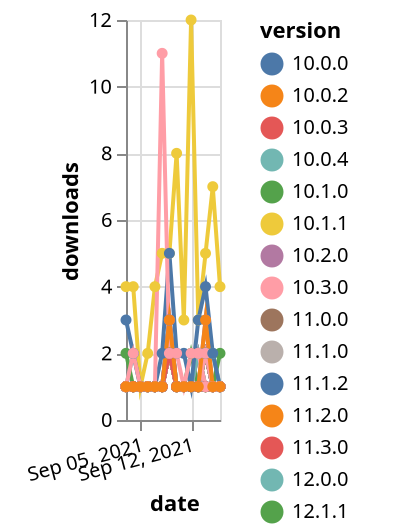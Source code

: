 {"$schema": "https://vega.github.io/schema/vega-lite/v5.json", "description": "A simple bar chart with embedded data.", "data": {"values": [{"date": "2021-09-03", "total": 175, "delta": 1, "version": "7.0.2"}, {"date": "2021-09-04", "total": 176, "delta": 1, "version": "7.0.2"}, {"date": "2021-09-05", "total": 177, "delta": 1, "version": "7.0.2"}, {"date": "2021-09-06", "total": 178, "delta": 1, "version": "7.0.2"}, {"date": "2021-09-07", "total": 179, "delta": 1, "version": "7.0.2"}, {"date": "2021-09-08", "total": 180, "delta": 1, "version": "7.0.2"}, {"date": "2021-09-09", "total": 182, "delta": 2, "version": "7.0.2"}, {"date": "2021-09-10", "total": 183, "delta": 1, "version": "7.0.2"}, {"date": "2021-09-11", "total": 184, "delta": 1, "version": "7.0.2"}, {"date": "2021-09-12", "total": 186, "delta": 2, "version": "7.0.2"}, {"date": "2021-09-13", "total": 187, "delta": 1, "version": "7.0.2"}, {"date": "2021-09-14", "total": 188, "delta": 1, "version": "7.0.2"}, {"date": "2021-09-15", "total": 189, "delta": 1, "version": "7.0.2"}, {"date": "2021-09-16", "total": 190, "delta": 1, "version": "7.0.2"}, {"date": "2021-09-03", "total": 174, "delta": 1, "version": "10.1.1"}, {"date": "2021-09-04", "total": 175, "delta": 1, "version": "10.1.1"}, {"date": "2021-09-05", "total": 176, "delta": 1, "version": "10.1.1"}, {"date": "2021-09-06", "total": 177, "delta": 1, "version": "10.1.1"}, {"date": "2021-09-07", "total": 178, "delta": 1, "version": "10.1.1"}, {"date": "2021-09-08", "total": 179, "delta": 1, "version": "10.1.1"}, {"date": "2021-09-09", "total": 181, "delta": 2, "version": "10.1.1"}, {"date": "2021-09-10", "total": 182, "delta": 1, "version": "10.1.1"}, {"date": "2021-09-11", "total": 183, "delta": 1, "version": "10.1.1"}, {"date": "2021-09-12", "total": 184, "delta": 1, "version": "10.1.1"}, {"date": "2021-09-13", "total": 185, "delta": 1, "version": "10.1.1"}, {"date": "2021-09-14", "total": 186, "delta": 1, "version": "10.1.1"}, {"date": "2021-09-15", "total": 187, "delta": 1, "version": "10.1.1"}, {"date": "2021-09-16", "total": 188, "delta": 1, "version": "10.1.1"}, {"date": "2021-09-03", "total": 464, "delta": 1, "version": "12.0.0"}, {"date": "2021-09-04", "total": 466, "delta": 2, "version": "12.0.0"}, {"date": "2021-09-05", "total": 467, "delta": 1, "version": "12.0.0"}, {"date": "2021-09-06", "total": 468, "delta": 1, "version": "12.0.0"}, {"date": "2021-09-07", "total": 469, "delta": 1, "version": "12.0.0"}, {"date": "2021-09-08", "total": 470, "delta": 1, "version": "12.0.0"}, {"date": "2021-09-09", "total": 473, "delta": 3, "version": "12.0.0"}, {"date": "2021-09-10", "total": 474, "delta": 1, "version": "12.0.0"}, {"date": "2021-09-11", "total": 475, "delta": 1, "version": "12.0.0"}, {"date": "2021-09-12", "total": 476, "delta": 1, "version": "12.0.0"}, {"date": "2021-09-13", "total": 477, "delta": 1, "version": "12.0.0"}, {"date": "2021-09-14", "total": 479, "delta": 2, "version": "12.0.0"}, {"date": "2021-09-15", "total": 481, "delta": 2, "version": "12.0.0"}, {"date": "2021-09-16", "total": 482, "delta": 1, "version": "12.0.0"}, {"date": "2021-09-03", "total": 175, "delta": 1, "version": "6.1.1"}, {"date": "2021-09-04", "total": 176, "delta": 1, "version": "6.1.1"}, {"date": "2021-09-05", "total": 177, "delta": 1, "version": "6.1.1"}, {"date": "2021-09-06", "total": 178, "delta": 1, "version": "6.1.1"}, {"date": "2021-09-07", "total": 179, "delta": 1, "version": "6.1.1"}, {"date": "2021-09-08", "total": 180, "delta": 1, "version": "6.1.1"}, {"date": "2021-09-09", "total": 182, "delta": 2, "version": "6.1.1"}, {"date": "2021-09-10", "total": 183, "delta": 1, "version": "6.1.1"}, {"date": "2021-09-11", "total": 184, "delta": 1, "version": "6.1.1"}, {"date": "2021-09-12", "total": 185, "delta": 1, "version": "6.1.1"}, {"date": "2021-09-13", "total": 186, "delta": 1, "version": "6.1.1"}, {"date": "2021-09-14", "total": 188, "delta": 2, "version": "6.1.1"}, {"date": "2021-09-15", "total": 189, "delta": 1, "version": "6.1.1"}, {"date": "2021-09-16", "total": 190, "delta": 1, "version": "6.1.1"}, {"date": "2021-09-03", "total": 187, "delta": 1, "version": "10.0.2"}, {"date": "2021-09-04", "total": 188, "delta": 1, "version": "10.0.2"}, {"date": "2021-09-05", "total": 189, "delta": 1, "version": "10.0.2"}, {"date": "2021-09-06", "total": 190, "delta": 1, "version": "10.0.2"}, {"date": "2021-09-07", "total": 191, "delta": 1, "version": "10.0.2"}, {"date": "2021-09-08", "total": 192, "delta": 1, "version": "10.0.2"}, {"date": "2021-09-09", "total": 194, "delta": 2, "version": "10.0.2"}, {"date": "2021-09-10", "total": 195, "delta": 1, "version": "10.0.2"}, {"date": "2021-09-11", "total": 196, "delta": 1, "version": "10.0.2"}, {"date": "2021-09-12", "total": 197, "delta": 1, "version": "10.0.2"}, {"date": "2021-09-13", "total": 198, "delta": 1, "version": "10.0.2"}, {"date": "2021-09-14", "total": 199, "delta": 1, "version": "10.0.2"}, {"date": "2021-09-15", "total": 200, "delta": 1, "version": "10.0.2"}, {"date": "2021-09-16", "total": 201, "delta": 1, "version": "10.0.2"}, {"date": "2021-09-03", "total": 165, "delta": 1, "version": "6.4.1"}, {"date": "2021-09-04", "total": 166, "delta": 1, "version": "6.4.1"}, {"date": "2021-09-05", "total": 167, "delta": 1, "version": "6.4.1"}, {"date": "2021-09-06", "total": 168, "delta": 1, "version": "6.4.1"}, {"date": "2021-09-07", "total": 169, "delta": 1, "version": "6.4.1"}, {"date": "2021-09-08", "total": 170, "delta": 1, "version": "6.4.1"}, {"date": "2021-09-09", "total": 172, "delta": 2, "version": "6.4.1"}, {"date": "2021-09-10", "total": 173, "delta": 1, "version": "6.4.1"}, {"date": "2021-09-11", "total": 174, "delta": 1, "version": "6.4.1"}, {"date": "2021-09-12", "total": 175, "delta": 1, "version": "6.4.1"}, {"date": "2021-09-13", "total": 176, "delta": 1, "version": "6.4.1"}, {"date": "2021-09-14", "total": 178, "delta": 2, "version": "6.4.1"}, {"date": "2021-09-15", "total": 179, "delta": 1, "version": "6.4.1"}, {"date": "2021-09-16", "total": 180, "delta": 1, "version": "6.4.1"}, {"date": "2021-09-03", "total": 150, "delta": 1, "version": "10.0.4"}, {"date": "2021-09-04", "total": 151, "delta": 1, "version": "10.0.4"}, {"date": "2021-09-05", "total": 152, "delta": 1, "version": "10.0.4"}, {"date": "2021-09-06", "total": 153, "delta": 1, "version": "10.0.4"}, {"date": "2021-09-07", "total": 154, "delta": 1, "version": "10.0.4"}, {"date": "2021-09-08", "total": 155, "delta": 1, "version": "10.0.4"}, {"date": "2021-09-09", "total": 157, "delta": 2, "version": "10.0.4"}, {"date": "2021-09-10", "total": 158, "delta": 1, "version": "10.0.4"}, {"date": "2021-09-11", "total": 159, "delta": 1, "version": "10.0.4"}, {"date": "2021-09-12", "total": 160, "delta": 1, "version": "10.0.4"}, {"date": "2021-09-13", "total": 161, "delta": 1, "version": "10.0.4"}, {"date": "2021-09-14", "total": 162, "delta": 1, "version": "10.0.4"}, {"date": "2021-09-15", "total": 163, "delta": 1, "version": "10.0.4"}, {"date": "2021-09-16", "total": 164, "delta": 1, "version": "10.0.4"}, {"date": "2021-09-03", "total": 159, "delta": 1, "version": "11.3.0"}, {"date": "2021-09-04", "total": 160, "delta": 1, "version": "11.3.0"}, {"date": "2021-09-05", "total": 161, "delta": 1, "version": "11.3.0"}, {"date": "2021-09-06", "total": 162, "delta": 1, "version": "11.3.0"}, {"date": "2021-09-07", "total": 163, "delta": 1, "version": "11.3.0"}, {"date": "2021-09-08", "total": 164, "delta": 1, "version": "11.3.0"}, {"date": "2021-09-09", "total": 166, "delta": 2, "version": "11.3.0"}, {"date": "2021-09-10", "total": 167, "delta": 1, "version": "11.3.0"}, {"date": "2021-09-11", "total": 168, "delta": 1, "version": "11.3.0"}, {"date": "2021-09-12", "total": 169, "delta": 1, "version": "11.3.0"}, {"date": "2021-09-13", "total": 170, "delta": 1, "version": "11.3.0"}, {"date": "2021-09-14", "total": 172, "delta": 2, "version": "11.3.0"}, {"date": "2021-09-15", "total": 173, "delta": 1, "version": "11.3.0"}, {"date": "2021-09-16", "total": 174, "delta": 1, "version": "11.3.0"}, {"date": "2021-09-03", "total": 202, "delta": 1, "version": "10.0.0"}, {"date": "2021-09-04", "total": 203, "delta": 1, "version": "10.0.0"}, {"date": "2021-09-05", "total": 204, "delta": 1, "version": "10.0.0"}, {"date": "2021-09-06", "total": 205, "delta": 1, "version": "10.0.0"}, {"date": "2021-09-07", "total": 206, "delta": 1, "version": "10.0.0"}, {"date": "2021-09-08", "total": 207, "delta": 1, "version": "10.0.0"}, {"date": "2021-09-09", "total": 210, "delta": 3, "version": "10.0.0"}, {"date": "2021-09-10", "total": 211, "delta": 1, "version": "10.0.0"}, {"date": "2021-09-11", "total": 212, "delta": 1, "version": "10.0.0"}, {"date": "2021-09-12", "total": 213, "delta": 1, "version": "10.0.0"}, {"date": "2021-09-13", "total": 214, "delta": 1, "version": "10.0.0"}, {"date": "2021-09-14", "total": 215, "delta": 1, "version": "10.0.0"}, {"date": "2021-09-15", "total": 216, "delta": 1, "version": "10.0.0"}, {"date": "2021-09-16", "total": 217, "delta": 1, "version": "10.0.0"}, {"date": "2021-09-03", "total": 161, "delta": 1, "version": "6.3.0"}, {"date": "2021-09-04", "total": 162, "delta": 1, "version": "6.3.0"}, {"date": "2021-09-05", "total": 163, "delta": 1, "version": "6.3.0"}, {"date": "2021-09-06", "total": 164, "delta": 1, "version": "6.3.0"}, {"date": "2021-09-07", "total": 165, "delta": 1, "version": "6.3.0"}, {"date": "2021-09-08", "total": 166, "delta": 1, "version": "6.3.0"}, {"date": "2021-09-09", "total": 168, "delta": 2, "version": "6.3.0"}, {"date": "2021-09-10", "total": 169, "delta": 1, "version": "6.3.0"}, {"date": "2021-09-11", "total": 170, "delta": 1, "version": "6.3.0"}, {"date": "2021-09-12", "total": 171, "delta": 1, "version": "6.3.0"}, {"date": "2021-09-13", "total": 172, "delta": 1, "version": "6.3.0"}, {"date": "2021-09-14", "total": 174, "delta": 2, "version": "6.3.0"}, {"date": "2021-09-15", "total": 175, "delta": 1, "version": "6.3.0"}, {"date": "2021-09-16", "total": 176, "delta": 1, "version": "6.3.0"}, {"date": "2021-09-03", "total": 146, "delta": 1, "version": "10.1.0"}, {"date": "2021-09-04", "total": 147, "delta": 1, "version": "10.1.0"}, {"date": "2021-09-05", "total": 148, "delta": 1, "version": "10.1.0"}, {"date": "2021-09-06", "total": 149, "delta": 1, "version": "10.1.0"}, {"date": "2021-09-07", "total": 150, "delta": 1, "version": "10.1.0"}, {"date": "2021-09-08", "total": 151, "delta": 1, "version": "10.1.0"}, {"date": "2021-09-09", "total": 153, "delta": 2, "version": "10.1.0"}, {"date": "2021-09-10", "total": 154, "delta": 1, "version": "10.1.0"}, {"date": "2021-09-11", "total": 155, "delta": 1, "version": "10.1.0"}, {"date": "2021-09-12", "total": 156, "delta": 1, "version": "10.1.0"}, {"date": "2021-09-13", "total": 157, "delta": 1, "version": "10.1.0"}, {"date": "2021-09-14", "total": 158, "delta": 1, "version": "10.1.0"}, {"date": "2021-09-15", "total": 159, "delta": 1, "version": "10.1.0"}, {"date": "2021-09-16", "total": 160, "delta": 1, "version": "10.1.0"}, {"date": "2021-09-03", "total": 219, "delta": 1, "version": "5.1.0"}, {"date": "2021-09-04", "total": 220, "delta": 1, "version": "5.1.0"}, {"date": "2021-09-05", "total": 221, "delta": 1, "version": "5.1.0"}, {"date": "2021-09-06", "total": 222, "delta": 1, "version": "5.1.0"}, {"date": "2021-09-07", "total": 223, "delta": 1, "version": "5.1.0"}, {"date": "2021-09-08", "total": 224, "delta": 1, "version": "5.1.0"}, {"date": "2021-09-09", "total": 226, "delta": 2, "version": "5.1.0"}, {"date": "2021-09-10", "total": 227, "delta": 1, "version": "5.1.0"}, {"date": "2021-09-11", "total": 228, "delta": 1, "version": "5.1.0"}, {"date": "2021-09-12", "total": 229, "delta": 1, "version": "5.1.0"}, {"date": "2021-09-13", "total": 230, "delta": 1, "version": "5.1.0"}, {"date": "2021-09-14", "total": 232, "delta": 2, "version": "5.1.0"}, {"date": "2021-09-15", "total": 233, "delta": 1, "version": "5.1.0"}, {"date": "2021-09-16", "total": 234, "delta": 1, "version": "5.1.0"}, {"date": "2021-09-03", "total": 173, "delta": 1, "version": "6.1.0"}, {"date": "2021-09-04", "total": 174, "delta": 1, "version": "6.1.0"}, {"date": "2021-09-05", "total": 175, "delta": 1, "version": "6.1.0"}, {"date": "2021-09-06", "total": 176, "delta": 1, "version": "6.1.0"}, {"date": "2021-09-07", "total": 177, "delta": 1, "version": "6.1.0"}, {"date": "2021-09-08", "total": 178, "delta": 1, "version": "6.1.0"}, {"date": "2021-09-09", "total": 180, "delta": 2, "version": "6.1.0"}, {"date": "2021-09-10", "total": 181, "delta": 1, "version": "6.1.0"}, {"date": "2021-09-11", "total": 182, "delta": 1, "version": "6.1.0"}, {"date": "2021-09-12", "total": 183, "delta": 1, "version": "6.1.0"}, {"date": "2021-09-13", "total": 184, "delta": 1, "version": "6.1.0"}, {"date": "2021-09-14", "total": 186, "delta": 2, "version": "6.1.0"}, {"date": "2021-09-15", "total": 187, "delta": 1, "version": "6.1.0"}, {"date": "2021-09-16", "total": 188, "delta": 1, "version": "6.1.0"}, {"date": "2021-09-03", "total": 132, "delta": 1, "version": "11.1.0"}, {"date": "2021-09-04", "total": 133, "delta": 1, "version": "11.1.0"}, {"date": "2021-09-05", "total": 134, "delta": 1, "version": "11.1.0"}, {"date": "2021-09-06", "total": 135, "delta": 1, "version": "11.1.0"}, {"date": "2021-09-07", "total": 136, "delta": 1, "version": "11.1.0"}, {"date": "2021-09-08", "total": 137, "delta": 1, "version": "11.1.0"}, {"date": "2021-09-09", "total": 139, "delta": 2, "version": "11.1.0"}, {"date": "2021-09-10", "total": 140, "delta": 1, "version": "11.1.0"}, {"date": "2021-09-11", "total": 141, "delta": 1, "version": "11.1.0"}, {"date": "2021-09-12", "total": 142, "delta": 1, "version": "11.1.0"}, {"date": "2021-09-13", "total": 143, "delta": 1, "version": "11.1.0"}, {"date": "2021-09-14", "total": 145, "delta": 2, "version": "11.1.0"}, {"date": "2021-09-15", "total": 146, "delta": 1, "version": "11.1.0"}, {"date": "2021-09-16", "total": 147, "delta": 1, "version": "11.1.0"}, {"date": "2021-09-03", "total": 177, "delta": 1, "version": "5.4.0"}, {"date": "2021-09-04", "total": 178, "delta": 1, "version": "5.4.0"}, {"date": "2021-09-05", "total": 179, "delta": 1, "version": "5.4.0"}, {"date": "2021-09-06", "total": 180, "delta": 1, "version": "5.4.0"}, {"date": "2021-09-07", "total": 181, "delta": 1, "version": "5.4.0"}, {"date": "2021-09-08", "total": 182, "delta": 1, "version": "5.4.0"}, {"date": "2021-09-09", "total": 184, "delta": 2, "version": "5.4.0"}, {"date": "2021-09-10", "total": 185, "delta": 1, "version": "5.4.0"}, {"date": "2021-09-11", "total": 186, "delta": 1, "version": "5.4.0"}, {"date": "2021-09-12", "total": 187, "delta": 1, "version": "5.4.0"}, {"date": "2021-09-13", "total": 188, "delta": 1, "version": "5.4.0"}, {"date": "2021-09-14", "total": 190, "delta": 2, "version": "5.4.0"}, {"date": "2021-09-15", "total": 191, "delta": 1, "version": "5.4.0"}, {"date": "2021-09-16", "total": 192, "delta": 1, "version": "5.4.0"}, {"date": "2021-09-03", "total": 383, "delta": 1, "version": "3.1.5"}, {"date": "2021-09-04", "total": 384, "delta": 1, "version": "3.1.5"}, {"date": "2021-09-05", "total": 385, "delta": 1, "version": "3.1.5"}, {"date": "2021-09-06", "total": 386, "delta": 1, "version": "3.1.5"}, {"date": "2021-09-07", "total": 387, "delta": 1, "version": "3.1.5"}, {"date": "2021-09-08", "total": 388, "delta": 1, "version": "3.1.5"}, {"date": "2021-09-09", "total": 391, "delta": 3, "version": "3.1.5"}, {"date": "2021-09-10", "total": 392, "delta": 1, "version": "3.1.5"}, {"date": "2021-09-11", "total": 393, "delta": 1, "version": "3.1.5"}, {"date": "2021-09-12", "total": 394, "delta": 1, "version": "3.1.5"}, {"date": "2021-09-13", "total": 395, "delta": 1, "version": "3.1.5"}, {"date": "2021-09-14", "total": 398, "delta": 3, "version": "3.1.5"}, {"date": "2021-09-15", "total": 399, "delta": 1, "version": "3.1.5"}, {"date": "2021-09-16", "total": 400, "delta": 1, "version": "3.1.5"}, {"date": "2021-09-03", "total": 183, "delta": 1, "version": "5.4.1"}, {"date": "2021-09-04", "total": 184, "delta": 1, "version": "5.4.1"}, {"date": "2021-09-05", "total": 185, "delta": 1, "version": "5.4.1"}, {"date": "2021-09-06", "total": 186, "delta": 1, "version": "5.4.1"}, {"date": "2021-09-07", "total": 187, "delta": 1, "version": "5.4.1"}, {"date": "2021-09-08", "total": 188, "delta": 1, "version": "5.4.1"}, {"date": "2021-09-09", "total": 190, "delta": 2, "version": "5.4.1"}, {"date": "2021-09-10", "total": 191, "delta": 1, "version": "5.4.1"}, {"date": "2021-09-11", "total": 192, "delta": 1, "version": "5.4.1"}, {"date": "2021-09-12", "total": 193, "delta": 1, "version": "5.4.1"}, {"date": "2021-09-13", "total": 194, "delta": 1, "version": "5.4.1"}, {"date": "2021-09-14", "total": 196, "delta": 2, "version": "5.4.1"}, {"date": "2021-09-15", "total": 197, "delta": 1, "version": "5.4.1"}, {"date": "2021-09-16", "total": 198, "delta": 1, "version": "5.4.1"}, {"date": "2021-09-03", "total": 75, "delta": 4, "version": "13.0.0"}, {"date": "2021-09-04", "total": 79, "delta": 4, "version": "13.0.0"}, {"date": "2021-09-05", "total": 80, "delta": 1, "version": "13.0.0"}, {"date": "2021-09-06", "total": 82, "delta": 2, "version": "13.0.0"}, {"date": "2021-09-07", "total": 86, "delta": 4, "version": "13.0.0"}, {"date": "2021-09-08", "total": 91, "delta": 5, "version": "13.0.0"}, {"date": "2021-09-09", "total": 96, "delta": 5, "version": "13.0.0"}, {"date": "2021-09-10", "total": 104, "delta": 8, "version": "13.0.0"}, {"date": "2021-09-11", "total": 107, "delta": 3, "version": "13.0.0"}, {"date": "2021-09-12", "total": 119, "delta": 12, "version": "13.0.0"}, {"date": "2021-09-13", "total": 122, "delta": 3, "version": "13.0.0"}, {"date": "2021-09-14", "total": 127, "delta": 5, "version": "13.0.0"}, {"date": "2021-09-15", "total": 134, "delta": 7, "version": "13.0.0"}, {"date": "2021-09-16", "total": 138, "delta": 4, "version": "13.0.0"}, {"date": "2021-09-03", "total": 166, "delta": 1, "version": "6.2.0"}, {"date": "2021-09-04", "total": 167, "delta": 1, "version": "6.2.0"}, {"date": "2021-09-05", "total": 168, "delta": 1, "version": "6.2.0"}, {"date": "2021-09-06", "total": 169, "delta": 1, "version": "6.2.0"}, {"date": "2021-09-07", "total": 170, "delta": 1, "version": "6.2.0"}, {"date": "2021-09-08", "total": 171, "delta": 1, "version": "6.2.0"}, {"date": "2021-09-09", "total": 173, "delta": 2, "version": "6.2.0"}, {"date": "2021-09-10", "total": 174, "delta": 1, "version": "6.2.0"}, {"date": "2021-09-11", "total": 175, "delta": 1, "version": "6.2.0"}, {"date": "2021-09-12", "total": 176, "delta": 1, "version": "6.2.0"}, {"date": "2021-09-13", "total": 177, "delta": 1, "version": "6.2.0"}, {"date": "2021-09-14", "total": 179, "delta": 2, "version": "6.2.0"}, {"date": "2021-09-15", "total": 180, "delta": 1, "version": "6.2.0"}, {"date": "2021-09-16", "total": 181, "delta": 1, "version": "6.2.0"}, {"date": "2021-09-03", "total": 167, "delta": 1, "version": "6.4.2"}, {"date": "2021-09-04", "total": 168, "delta": 1, "version": "6.4.2"}, {"date": "2021-09-05", "total": 169, "delta": 1, "version": "6.4.2"}, {"date": "2021-09-06", "total": 170, "delta": 1, "version": "6.4.2"}, {"date": "2021-09-07", "total": 171, "delta": 1, "version": "6.4.2"}, {"date": "2021-09-08", "total": 172, "delta": 1, "version": "6.4.2"}, {"date": "2021-09-09", "total": 174, "delta": 2, "version": "6.4.2"}, {"date": "2021-09-10", "total": 175, "delta": 1, "version": "6.4.2"}, {"date": "2021-09-11", "total": 176, "delta": 1, "version": "6.4.2"}, {"date": "2021-09-12", "total": 177, "delta": 1, "version": "6.4.2"}, {"date": "2021-09-13", "total": 179, "delta": 2, "version": "6.4.2"}, {"date": "2021-09-14", "total": 180, "delta": 1, "version": "6.4.2"}, {"date": "2021-09-15", "total": 181, "delta": 1, "version": "6.4.2"}, {"date": "2021-09-16", "total": 182, "delta": 1, "version": "6.4.2"}, {"date": "2021-09-03", "total": 190, "delta": 1, "version": "5.3.0"}, {"date": "2021-09-04", "total": 191, "delta": 1, "version": "5.3.0"}, {"date": "2021-09-05", "total": 192, "delta": 1, "version": "5.3.0"}, {"date": "2021-09-06", "total": 193, "delta": 1, "version": "5.3.0"}, {"date": "2021-09-07", "total": 194, "delta": 1, "version": "5.3.0"}, {"date": "2021-09-08", "total": 195, "delta": 1, "version": "5.3.0"}, {"date": "2021-09-09", "total": 197, "delta": 2, "version": "5.3.0"}, {"date": "2021-09-10", "total": 198, "delta": 1, "version": "5.3.0"}, {"date": "2021-09-11", "total": 199, "delta": 1, "version": "5.3.0"}, {"date": "2021-09-12", "total": 200, "delta": 1, "version": "5.3.0"}, {"date": "2021-09-13", "total": 201, "delta": 1, "version": "5.3.0"}, {"date": "2021-09-14", "total": 203, "delta": 2, "version": "5.3.0"}, {"date": "2021-09-15", "total": 204, "delta": 1, "version": "5.3.0"}, {"date": "2021-09-16", "total": 205, "delta": 1, "version": "5.3.0"}, {"date": "2021-09-03", "total": 185, "delta": 1, "version": "11.0.0"}, {"date": "2021-09-04", "total": 186, "delta": 1, "version": "11.0.0"}, {"date": "2021-09-05", "total": 187, "delta": 1, "version": "11.0.0"}, {"date": "2021-09-06", "total": 188, "delta": 1, "version": "11.0.0"}, {"date": "2021-09-07", "total": 189, "delta": 1, "version": "11.0.0"}, {"date": "2021-09-08", "total": 190, "delta": 1, "version": "11.0.0"}, {"date": "2021-09-09", "total": 192, "delta": 2, "version": "11.0.0"}, {"date": "2021-09-10", "total": 193, "delta": 1, "version": "11.0.0"}, {"date": "2021-09-11", "total": 194, "delta": 1, "version": "11.0.0"}, {"date": "2021-09-12", "total": 195, "delta": 1, "version": "11.0.0"}, {"date": "2021-09-13", "total": 196, "delta": 1, "version": "11.0.0"}, {"date": "2021-09-14", "total": 197, "delta": 1, "version": "11.0.0"}, {"date": "2021-09-15", "total": 198, "delta": 1, "version": "11.0.0"}, {"date": "2021-09-16", "total": 199, "delta": 1, "version": "11.0.0"}, {"date": "2021-09-03", "total": 154, "delta": 1, "version": "8.0.0"}, {"date": "2021-09-04", "total": 155, "delta": 1, "version": "8.0.0"}, {"date": "2021-09-05", "total": 156, "delta": 1, "version": "8.0.0"}, {"date": "2021-09-06", "total": 157, "delta": 1, "version": "8.0.0"}, {"date": "2021-09-07", "total": 158, "delta": 1, "version": "8.0.0"}, {"date": "2021-09-08", "total": 159, "delta": 1, "version": "8.0.0"}, {"date": "2021-09-09", "total": 161, "delta": 2, "version": "8.0.0"}, {"date": "2021-09-10", "total": 162, "delta": 1, "version": "8.0.0"}, {"date": "2021-09-11", "total": 163, "delta": 1, "version": "8.0.0"}, {"date": "2021-09-12", "total": 164, "delta": 1, "version": "8.0.0"}, {"date": "2021-09-13", "total": 165, "delta": 1, "version": "8.0.0"}, {"date": "2021-09-14", "total": 166, "delta": 1, "version": "8.0.0"}, {"date": "2021-09-15", "total": 167, "delta": 1, "version": "8.0.0"}, {"date": "2021-09-16", "total": 168, "delta": 1, "version": "8.0.0"}, {"date": "2021-09-03", "total": 191, "delta": 1, "version": "5.1.1"}, {"date": "2021-09-04", "total": 192, "delta": 1, "version": "5.1.1"}, {"date": "2021-09-05", "total": 193, "delta": 1, "version": "5.1.1"}, {"date": "2021-09-06", "total": 194, "delta": 1, "version": "5.1.1"}, {"date": "2021-09-07", "total": 195, "delta": 1, "version": "5.1.1"}, {"date": "2021-09-08", "total": 196, "delta": 1, "version": "5.1.1"}, {"date": "2021-09-09", "total": 198, "delta": 2, "version": "5.1.1"}, {"date": "2021-09-10", "total": 199, "delta": 1, "version": "5.1.1"}, {"date": "2021-09-11", "total": 200, "delta": 1, "version": "5.1.1"}, {"date": "2021-09-12", "total": 201, "delta": 1, "version": "5.1.1"}, {"date": "2021-09-13", "total": 202, "delta": 1, "version": "5.1.1"}, {"date": "2021-09-14", "total": 204, "delta": 2, "version": "5.1.1"}, {"date": "2021-09-15", "total": 205, "delta": 1, "version": "5.1.1"}, {"date": "2021-09-16", "total": 206, "delta": 1, "version": "5.1.1"}, {"date": "2021-09-03", "total": 37, "delta": 2, "version": "12.1.1"}, {"date": "2021-09-04", "total": 38, "delta": 1, "version": "12.1.1"}, {"date": "2021-09-05", "total": 39, "delta": 1, "version": "12.1.1"}, {"date": "2021-09-06", "total": 40, "delta": 1, "version": "12.1.1"}, {"date": "2021-09-07", "total": 41, "delta": 1, "version": "12.1.1"}, {"date": "2021-09-08", "total": 42, "delta": 1, "version": "12.1.1"}, {"date": "2021-09-09", "total": 44, "delta": 2, "version": "12.1.1"}, {"date": "2021-09-10", "total": 45, "delta": 1, "version": "12.1.1"}, {"date": "2021-09-11", "total": 46, "delta": 1, "version": "12.1.1"}, {"date": "2021-09-12", "total": 47, "delta": 1, "version": "12.1.1"}, {"date": "2021-09-13", "total": 48, "delta": 1, "version": "12.1.1"}, {"date": "2021-09-14", "total": 49, "delta": 1, "version": "12.1.1"}, {"date": "2021-09-15", "total": 50, "delta": 1, "version": "12.1.1"}, {"date": "2021-09-16", "total": 52, "delta": 2, "version": "12.1.1"}, {"date": "2021-09-03", "total": 201, "delta": 1, "version": "5.2.1"}, {"date": "2021-09-04", "total": 202, "delta": 1, "version": "5.2.1"}, {"date": "2021-09-05", "total": 203, "delta": 1, "version": "5.2.1"}, {"date": "2021-09-06", "total": 204, "delta": 1, "version": "5.2.1"}, {"date": "2021-09-07", "total": 205, "delta": 1, "version": "5.2.1"}, {"date": "2021-09-08", "total": 206, "delta": 1, "version": "5.2.1"}, {"date": "2021-09-09", "total": 208, "delta": 2, "version": "5.2.1"}, {"date": "2021-09-10", "total": 209, "delta": 1, "version": "5.2.1"}, {"date": "2021-09-11", "total": 210, "delta": 1, "version": "5.2.1"}, {"date": "2021-09-12", "total": 211, "delta": 1, "version": "5.2.1"}, {"date": "2021-09-13", "total": 212, "delta": 1, "version": "5.2.1"}, {"date": "2021-09-14", "total": 214, "delta": 2, "version": "5.2.1"}, {"date": "2021-09-15", "total": 215, "delta": 1, "version": "5.2.1"}, {"date": "2021-09-16", "total": 216, "delta": 1, "version": "5.2.1"}, {"date": "2021-09-03", "total": 162, "delta": 1, "version": "6.4.0"}, {"date": "2021-09-04", "total": 163, "delta": 1, "version": "6.4.0"}, {"date": "2021-09-05", "total": 164, "delta": 1, "version": "6.4.0"}, {"date": "2021-09-06", "total": 165, "delta": 1, "version": "6.4.0"}, {"date": "2021-09-07", "total": 166, "delta": 1, "version": "6.4.0"}, {"date": "2021-09-08", "total": 167, "delta": 1, "version": "6.4.0"}, {"date": "2021-09-09", "total": 169, "delta": 2, "version": "6.4.0"}, {"date": "2021-09-10", "total": 170, "delta": 1, "version": "6.4.0"}, {"date": "2021-09-11", "total": 171, "delta": 1, "version": "6.4.0"}, {"date": "2021-09-12", "total": 172, "delta": 1, "version": "6.4.0"}, {"date": "2021-09-13", "total": 173, "delta": 1, "version": "6.4.0"}, {"date": "2021-09-14", "total": 175, "delta": 2, "version": "6.4.0"}, {"date": "2021-09-15", "total": 176, "delta": 1, "version": "6.4.0"}, {"date": "2021-09-16", "total": 177, "delta": 1, "version": "6.4.0"}, {"date": "2021-09-03", "total": 225, "delta": 1, "version": "9.0.0"}, {"date": "2021-09-04", "total": 226, "delta": 1, "version": "9.0.0"}, {"date": "2021-09-05", "total": 227, "delta": 1, "version": "9.0.0"}, {"date": "2021-09-06", "total": 228, "delta": 1, "version": "9.0.0"}, {"date": "2021-09-07", "total": 229, "delta": 1, "version": "9.0.0"}, {"date": "2021-09-08", "total": 230, "delta": 1, "version": "9.0.0"}, {"date": "2021-09-09", "total": 233, "delta": 3, "version": "9.0.0"}, {"date": "2021-09-10", "total": 234, "delta": 1, "version": "9.0.0"}, {"date": "2021-09-11", "total": 235, "delta": 1, "version": "9.0.0"}, {"date": "2021-09-12", "total": 236, "delta": 1, "version": "9.0.0"}, {"date": "2021-09-13", "total": 238, "delta": 2, "version": "9.0.0"}, {"date": "2021-09-14", "total": 239, "delta": 1, "version": "9.0.0"}, {"date": "2021-09-15", "total": 240, "delta": 1, "version": "9.0.0"}, {"date": "2021-09-16", "total": 241, "delta": 1, "version": "9.0.0"}, {"date": "2021-09-03", "total": 161, "delta": 1, "version": "6.4.3"}, {"date": "2021-09-04", "total": 162, "delta": 1, "version": "6.4.3"}, {"date": "2021-09-05", "total": 163, "delta": 1, "version": "6.4.3"}, {"date": "2021-09-06", "total": 164, "delta": 1, "version": "6.4.3"}, {"date": "2021-09-07", "total": 165, "delta": 1, "version": "6.4.3"}, {"date": "2021-09-08", "total": 166, "delta": 1, "version": "6.4.3"}, {"date": "2021-09-09", "total": 168, "delta": 2, "version": "6.4.3"}, {"date": "2021-09-10", "total": 169, "delta": 1, "version": "6.4.3"}, {"date": "2021-09-11", "total": 170, "delta": 1, "version": "6.4.3"}, {"date": "2021-09-12", "total": 171, "delta": 1, "version": "6.4.3"}, {"date": "2021-09-13", "total": 173, "delta": 2, "version": "6.4.3"}, {"date": "2021-09-14", "total": 174, "delta": 1, "version": "6.4.3"}, {"date": "2021-09-15", "total": 175, "delta": 1, "version": "6.4.3"}, {"date": "2021-09-16", "total": 176, "delta": 1, "version": "6.4.3"}, {"date": "2021-09-03", "total": 169, "delta": 1, "version": "6.0.0"}, {"date": "2021-09-04", "total": 170, "delta": 1, "version": "6.0.0"}, {"date": "2021-09-05", "total": 171, "delta": 1, "version": "6.0.0"}, {"date": "2021-09-06", "total": 172, "delta": 1, "version": "6.0.0"}, {"date": "2021-09-07", "total": 173, "delta": 1, "version": "6.0.0"}, {"date": "2021-09-08", "total": 174, "delta": 1, "version": "6.0.0"}, {"date": "2021-09-09", "total": 176, "delta": 2, "version": "6.0.0"}, {"date": "2021-09-10", "total": 177, "delta": 1, "version": "6.0.0"}, {"date": "2021-09-11", "total": 178, "delta": 1, "version": "6.0.0"}, {"date": "2021-09-12", "total": 179, "delta": 1, "version": "6.0.0"}, {"date": "2021-09-13", "total": 180, "delta": 1, "version": "6.0.0"}, {"date": "2021-09-14", "total": 182, "delta": 2, "version": "6.0.0"}, {"date": "2021-09-15", "total": 183, "delta": 1, "version": "6.0.0"}, {"date": "2021-09-16", "total": 184, "delta": 1, "version": "6.0.0"}, {"date": "2021-09-03", "total": 156, "delta": 1, "version": "10.2.0"}, {"date": "2021-09-04", "total": 157, "delta": 1, "version": "10.2.0"}, {"date": "2021-09-05", "total": 158, "delta": 1, "version": "10.2.0"}, {"date": "2021-09-06", "total": 159, "delta": 1, "version": "10.2.0"}, {"date": "2021-09-07", "total": 160, "delta": 1, "version": "10.2.0"}, {"date": "2021-09-08", "total": 161, "delta": 1, "version": "10.2.0"}, {"date": "2021-09-09", "total": 163, "delta": 2, "version": "10.2.0"}, {"date": "2021-09-10", "total": 164, "delta": 1, "version": "10.2.0"}, {"date": "2021-09-11", "total": 165, "delta": 1, "version": "10.2.0"}, {"date": "2021-09-12", "total": 166, "delta": 1, "version": "10.2.0"}, {"date": "2021-09-13", "total": 167, "delta": 1, "version": "10.2.0"}, {"date": "2021-09-14", "total": 168, "delta": 1, "version": "10.2.0"}, {"date": "2021-09-15", "total": 169, "delta": 1, "version": "10.2.0"}, {"date": "2021-09-16", "total": 170, "delta": 1, "version": "10.2.0"}, {"date": "2021-09-03", "total": 195, "delta": 1, "version": "5.2.0"}, {"date": "2021-09-04", "total": 196, "delta": 1, "version": "5.2.0"}, {"date": "2021-09-05", "total": 197, "delta": 1, "version": "5.2.0"}, {"date": "2021-09-06", "total": 198, "delta": 1, "version": "5.2.0"}, {"date": "2021-09-07", "total": 199, "delta": 1, "version": "5.2.0"}, {"date": "2021-09-08", "total": 200, "delta": 1, "version": "5.2.0"}, {"date": "2021-09-09", "total": 202, "delta": 2, "version": "5.2.0"}, {"date": "2021-09-10", "total": 203, "delta": 1, "version": "5.2.0"}, {"date": "2021-09-11", "total": 204, "delta": 1, "version": "5.2.0"}, {"date": "2021-09-12", "total": 205, "delta": 1, "version": "5.2.0"}, {"date": "2021-09-13", "total": 206, "delta": 1, "version": "5.2.0"}, {"date": "2021-09-14", "total": 208, "delta": 2, "version": "5.2.0"}, {"date": "2021-09-15", "total": 209, "delta": 1, "version": "5.2.0"}, {"date": "2021-09-16", "total": 210, "delta": 1, "version": "5.2.0"}, {"date": "2021-09-03", "total": 234, "delta": 1, "version": "4.0.0"}, {"date": "2021-09-04", "total": 235, "delta": 1, "version": "4.0.0"}, {"date": "2021-09-05", "total": 236, "delta": 1, "version": "4.0.0"}, {"date": "2021-09-06", "total": 237, "delta": 1, "version": "4.0.0"}, {"date": "2021-09-07", "total": 238, "delta": 1, "version": "4.0.0"}, {"date": "2021-09-08", "total": 239, "delta": 1, "version": "4.0.0"}, {"date": "2021-09-09", "total": 241, "delta": 2, "version": "4.0.0"}, {"date": "2021-09-10", "total": 242, "delta": 1, "version": "4.0.0"}, {"date": "2021-09-11", "total": 243, "delta": 1, "version": "4.0.0"}, {"date": "2021-09-12", "total": 244, "delta": 1, "version": "4.0.0"}, {"date": "2021-09-13", "total": 245, "delta": 1, "version": "4.0.0"}, {"date": "2021-09-14", "total": 247, "delta": 2, "version": "4.0.0"}, {"date": "2021-09-15", "total": 248, "delta": 1, "version": "4.0.0"}, {"date": "2021-09-16", "total": 249, "delta": 1, "version": "4.0.0"}, {"date": "2021-09-03", "total": 157, "delta": 1, "version": "10.0.3"}, {"date": "2021-09-04", "total": 158, "delta": 1, "version": "10.0.3"}, {"date": "2021-09-05", "total": 159, "delta": 1, "version": "10.0.3"}, {"date": "2021-09-06", "total": 160, "delta": 1, "version": "10.0.3"}, {"date": "2021-09-07", "total": 161, "delta": 1, "version": "10.0.3"}, {"date": "2021-09-08", "total": 162, "delta": 1, "version": "10.0.3"}, {"date": "2021-09-09", "total": 164, "delta": 2, "version": "10.0.3"}, {"date": "2021-09-10", "total": 165, "delta": 1, "version": "10.0.3"}, {"date": "2021-09-11", "total": 166, "delta": 1, "version": "10.0.3"}, {"date": "2021-09-12", "total": 167, "delta": 1, "version": "10.0.3"}, {"date": "2021-09-13", "total": 168, "delta": 1, "version": "10.0.3"}, {"date": "2021-09-14", "total": 169, "delta": 1, "version": "10.0.3"}, {"date": "2021-09-15", "total": 170, "delta": 1, "version": "10.0.3"}, {"date": "2021-09-16", "total": 171, "delta": 1, "version": "10.0.3"}, {"date": "2021-09-03", "total": 417, "delta": 3, "version": "11.1.2"}, {"date": "2021-09-04", "total": 419, "delta": 2, "version": "11.1.2"}, {"date": "2021-09-05", "total": 420, "delta": 1, "version": "11.1.2"}, {"date": "2021-09-06", "total": 421, "delta": 1, "version": "11.1.2"}, {"date": "2021-09-07", "total": 422, "delta": 1, "version": "11.1.2"}, {"date": "2021-09-08", "total": 424, "delta": 2, "version": "11.1.2"}, {"date": "2021-09-09", "total": 429, "delta": 5, "version": "11.1.2"}, {"date": "2021-09-10", "total": 431, "delta": 2, "version": "11.1.2"}, {"date": "2021-09-11", "total": 433, "delta": 2, "version": "11.1.2"}, {"date": "2021-09-12", "total": 434, "delta": 1, "version": "11.1.2"}, {"date": "2021-09-13", "total": 437, "delta": 3, "version": "11.1.2"}, {"date": "2021-09-14", "total": 441, "delta": 4, "version": "11.1.2"}, {"date": "2021-09-15", "total": 443, "delta": 2, "version": "11.1.2"}, {"date": "2021-09-16", "total": 444, "delta": 1, "version": "11.1.2"}, {"date": "2021-09-03", "total": 432, "delta": 1, "version": "10.3.0"}, {"date": "2021-09-04", "total": 434, "delta": 2, "version": "10.3.0"}, {"date": "2021-09-05", "total": 435, "delta": 1, "version": "10.3.0"}, {"date": "2021-09-06", "total": 436, "delta": 1, "version": "10.3.0"}, {"date": "2021-09-07", "total": 437, "delta": 1, "version": "10.3.0"}, {"date": "2021-09-08", "total": 448, "delta": 11, "version": "10.3.0"}, {"date": "2021-09-09", "total": 450, "delta": 2, "version": "10.3.0"}, {"date": "2021-09-10", "total": 452, "delta": 2, "version": "10.3.0"}, {"date": "2021-09-11", "total": 453, "delta": 1, "version": "10.3.0"}, {"date": "2021-09-12", "total": 455, "delta": 2, "version": "10.3.0"}, {"date": "2021-09-13", "total": 457, "delta": 2, "version": "10.3.0"}, {"date": "2021-09-14", "total": 458, "delta": 1, "version": "10.3.0"}, {"date": "2021-09-15", "total": 459, "delta": 1, "version": "10.3.0"}, {"date": "2021-09-16", "total": 460, "delta": 1, "version": "10.3.0"}, {"date": "2021-09-03", "total": 203, "delta": 1, "version": "11.2.0"}, {"date": "2021-09-04", "total": 204, "delta": 1, "version": "11.2.0"}, {"date": "2021-09-05", "total": 205, "delta": 1, "version": "11.2.0"}, {"date": "2021-09-06", "total": 206, "delta": 1, "version": "11.2.0"}, {"date": "2021-09-07", "total": 207, "delta": 1, "version": "11.2.0"}, {"date": "2021-09-08", "total": 208, "delta": 1, "version": "11.2.0"}, {"date": "2021-09-09", "total": 211, "delta": 3, "version": "11.2.0"}, {"date": "2021-09-10", "total": 212, "delta": 1, "version": "11.2.0"}, {"date": "2021-09-11", "total": 213, "delta": 1, "version": "11.2.0"}, {"date": "2021-09-12", "total": 214, "delta": 1, "version": "11.2.0"}, {"date": "2021-09-13", "total": 215, "delta": 1, "version": "11.2.0"}, {"date": "2021-09-14", "total": 218, "delta": 3, "version": "11.2.0"}, {"date": "2021-09-15", "total": 219, "delta": 1, "version": "11.2.0"}, {"date": "2021-09-16", "total": 220, "delta": 1, "version": "11.2.0"}]}, "width": "container", "mark": {"type": "line", "point": {"filled": true}}, "encoding": {"x": {"field": "date", "type": "temporal", "timeUnit": "yearmonthdate", "title": "date", "axis": {"labelAngle": -15}}, "y": {"field": "delta", "type": "quantitative", "title": "downloads"}, "color": {"field": "version", "type": "nominal"}, "tooltip": {"field": "delta"}}}